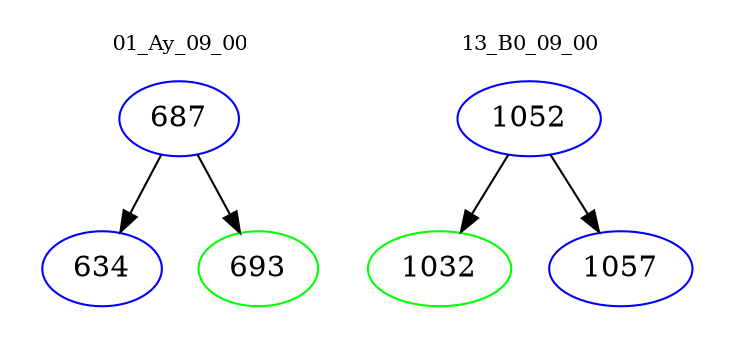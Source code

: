 digraph{
subgraph cluster_0 {
color = white
label = "01_Ay_09_00";
fontsize=10;
T0_687 [label="687", color="blue"]
T0_687 -> T0_634 [color="black"]
T0_634 [label="634", color="blue"]
T0_687 -> T0_693 [color="black"]
T0_693 [label="693", color="green"]
}
subgraph cluster_1 {
color = white
label = "13_B0_09_00";
fontsize=10;
T1_1052 [label="1052", color="blue"]
T1_1052 -> T1_1032 [color="black"]
T1_1032 [label="1032", color="green"]
T1_1052 -> T1_1057 [color="black"]
T1_1057 [label="1057", color="blue"]
}
}
